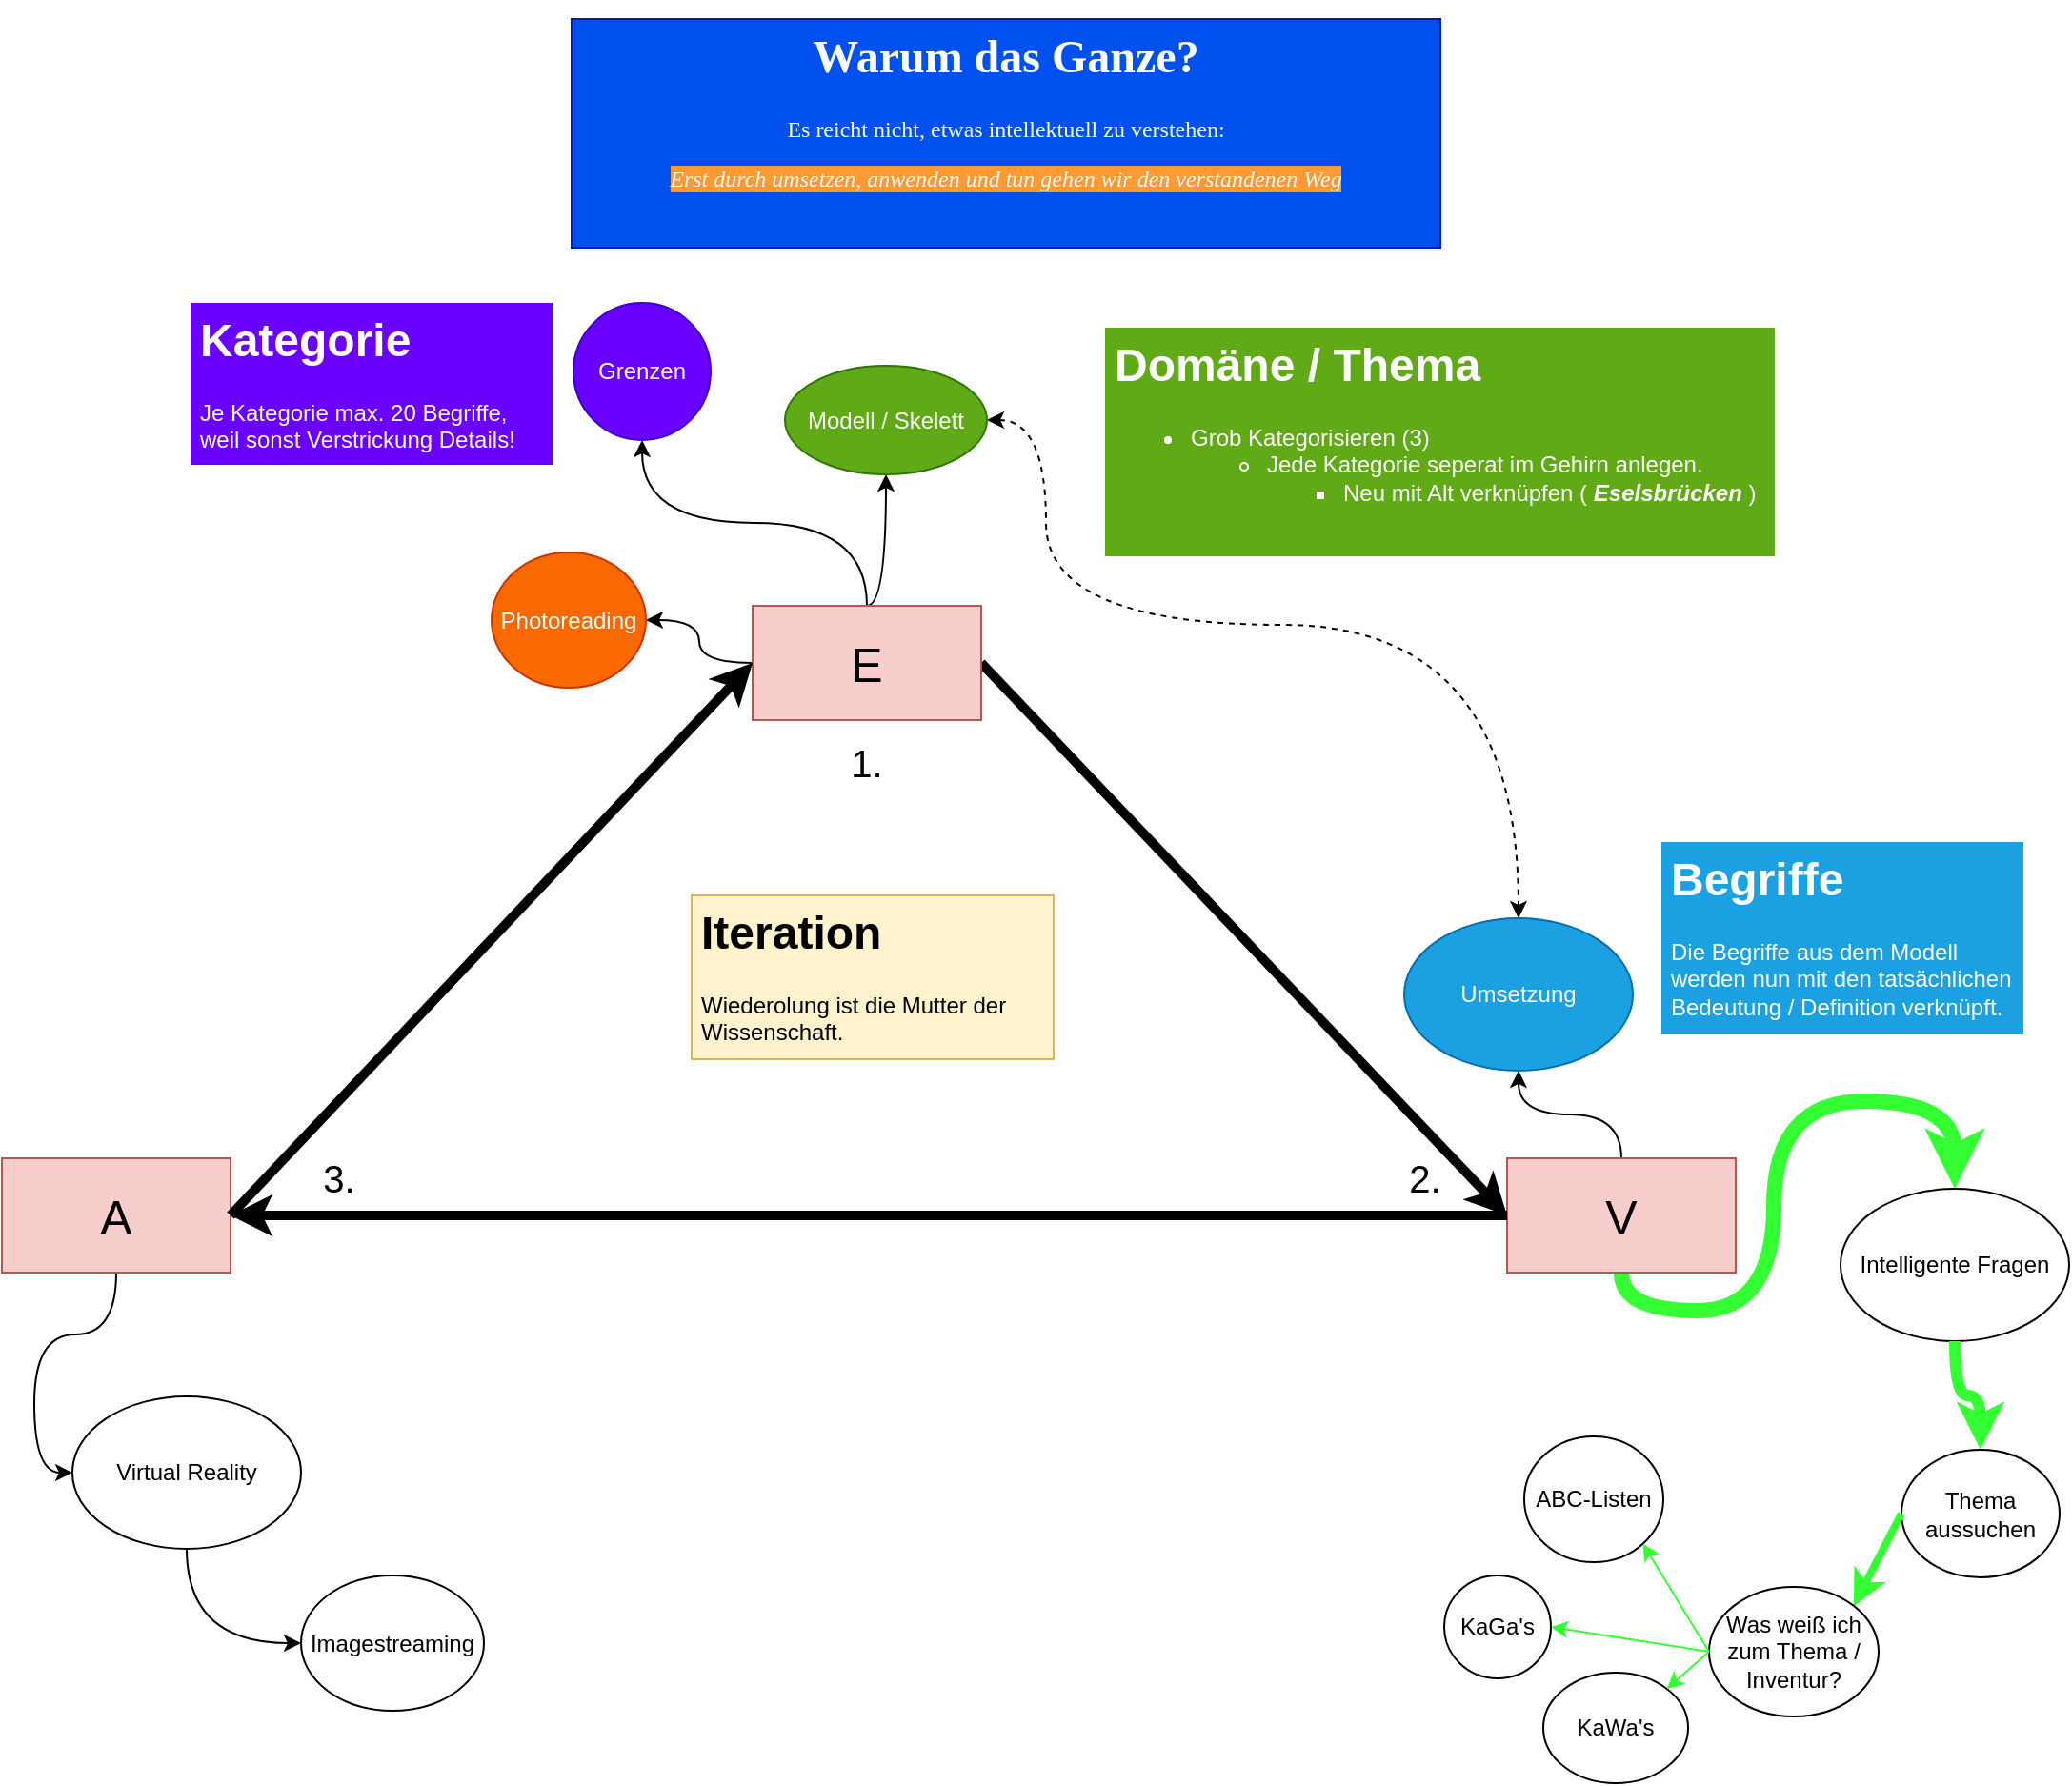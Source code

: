 <mxfile version="13.5.4" type="github">
  <diagram id="7l1dg0tEb2V09woH2qkD" name="Page-1">
    <mxGraphModel dx="865" dy="1306" grid="0" gridSize="10" guides="1" tooltips="1" connect="1" arrows="1" fold="1" page="1" pageScale="1" pageWidth="1169" pageHeight="827" math="0" shadow="0">
      <root>
        <mxCell id="0" />
        <mxCell id="1" parent="0" />
        <mxCell id="96YwABl5tEflGrhusscS-23" style="rounded=0;orthogonalLoop=1;jettySize=auto;html=1;exitX=1;exitY=0.5;exitDx=0;exitDy=0;entryX=0;entryY=0.5;entryDx=0;entryDy=0;endArrow=classic;endFill=1;strokeWidth=5;" parent="1" source="96YwABl5tEflGrhusscS-2" target="96YwABl5tEflGrhusscS-4" edge="1">
          <mxGeometry relative="1" as="geometry" />
        </mxCell>
        <mxCell id="96YwABl5tEflGrhusscS-26" style="edgeStyle=orthogonalEdgeStyle;curved=1;rounded=0;orthogonalLoop=1;jettySize=auto;html=1;exitX=0.5;exitY=0;exitDx=0;exitDy=0;entryX=0.5;entryY=1;entryDx=0;entryDy=0;endArrow=classic;endFill=1;strokeWidth=1;startArrow=none;startFill=0;" parent="1" source="96YwABl5tEflGrhusscS-2" target="96YwABl5tEflGrhusscS-6" edge="1">
          <mxGeometry relative="1" as="geometry">
            <Array as="points">
              <mxPoint x="522" y="202" />
            </Array>
          </mxGeometry>
        </mxCell>
        <mxCell id="96YwABl5tEflGrhusscS-31" style="edgeStyle=orthogonalEdgeStyle;rounded=0;orthogonalLoop=1;jettySize=auto;html=1;exitX=0.5;exitY=0;exitDx=0;exitDy=0;entryX=0.5;entryY=1;entryDx=0;entryDy=0;startArrow=none;startFill=0;endArrow=classic;endFill=1;strokeWidth=1;curved=1;" parent="1" source="96YwABl5tEflGrhusscS-2" target="96YwABl5tEflGrhusscS-30" edge="1">
          <mxGeometry relative="1" as="geometry" />
        </mxCell>
        <mxCell id="XxDKk7C5Enc9TNX7SFU2-21" style="edgeStyle=orthogonalEdgeStyle;rounded=0;orthogonalLoop=1;jettySize=auto;html=1;exitX=0;exitY=0.5;exitDx=0;exitDy=0;entryX=1;entryY=0.5;entryDx=0;entryDy=0;strokeWidth=1;curved=1;" edge="1" parent="1" source="96YwABl5tEflGrhusscS-2" target="XxDKk7C5Enc9TNX7SFU2-19">
          <mxGeometry relative="1" as="geometry" />
        </mxCell>
        <mxCell id="96YwABl5tEflGrhusscS-2" value="&lt;font style=&quot;font-size: 25px&quot;&gt;E&lt;/font&gt;" style="rounded=0;whiteSpace=wrap;html=1;fillColor=#f8cecc;strokeColor=#b85450;" parent="1" vertex="1">
          <mxGeometry x="452" y="202" width="120" height="60" as="geometry" />
        </mxCell>
        <mxCell id="96YwABl5tEflGrhusscS-9" style="edgeStyle=orthogonalEdgeStyle;rounded=0;orthogonalLoop=1;jettySize=auto;html=1;exitX=0.5;exitY=1;exitDx=0;exitDy=0;entryX=0;entryY=0.5;entryDx=0;entryDy=0;curved=1;" parent="1" source="96YwABl5tEflGrhusscS-8" target="96YwABl5tEflGrhusscS-7" edge="1">
          <mxGeometry relative="1" as="geometry" />
        </mxCell>
        <mxCell id="96YwABl5tEflGrhusscS-10" style="edgeStyle=orthogonalEdgeStyle;rounded=0;orthogonalLoop=1;jettySize=auto;html=1;exitX=0.5;exitY=1;exitDx=0;exitDy=0;entryX=0;entryY=0.5;entryDx=0;entryDy=0;curved=1;" parent="1" source="96YwABl5tEflGrhusscS-3" target="96YwABl5tEflGrhusscS-8" edge="1">
          <mxGeometry relative="1" as="geometry" />
        </mxCell>
        <mxCell id="96YwABl5tEflGrhusscS-3" value="&lt;font style=&quot;font-size: 25px&quot;&gt;A&lt;/font&gt;" style="rounded=0;whiteSpace=wrap;html=1;fillColor=#f8cecc;strokeColor=#b85450;" parent="1" vertex="1">
          <mxGeometry x="58" y="492" width="120" height="60" as="geometry" />
        </mxCell>
        <mxCell id="96YwABl5tEflGrhusscS-16" style="edgeStyle=orthogonalEdgeStyle;rounded=0;orthogonalLoop=1;jettySize=auto;html=1;exitX=0.5;exitY=1;exitDx=0;exitDy=0;entryX=0.5;entryY=0;entryDx=0;entryDy=0;curved=1;strokeWidth=8;strokeColor=#33FF33;" parent="1" source="96YwABl5tEflGrhusscS-4" target="96YwABl5tEflGrhusscS-12" edge="1">
          <mxGeometry relative="1" as="geometry">
            <Array as="points">
              <mxPoint x="908" y="572" />
              <mxPoint x="988" y="572" />
              <mxPoint x="988" y="462" />
              <mxPoint x="1083" y="462" />
            </Array>
          </mxGeometry>
        </mxCell>
        <mxCell id="96YwABl5tEflGrhusscS-20" style="edgeStyle=orthogonalEdgeStyle;rounded=0;orthogonalLoop=1;jettySize=auto;html=1;exitX=0.5;exitY=0;exitDx=0;exitDy=0;entryX=0.5;entryY=1;entryDx=0;entryDy=0;curved=1;" parent="1" source="96YwABl5tEflGrhusscS-4" target="96YwABl5tEflGrhusscS-11" edge="1">
          <mxGeometry relative="1" as="geometry" />
        </mxCell>
        <mxCell id="96YwABl5tEflGrhusscS-4" value="&lt;font style=&quot;font-size: 25px&quot;&gt;V&lt;/font&gt;" style="rounded=0;whiteSpace=wrap;html=1;fillColor=#f8cecc;strokeColor=#b85450;" parent="1" vertex="1">
          <mxGeometry x="848" y="492" width="120" height="60" as="geometry" />
        </mxCell>
        <mxCell id="96YwABl5tEflGrhusscS-27" style="edgeStyle=orthogonalEdgeStyle;curved=1;rounded=0;orthogonalLoop=1;jettySize=auto;html=1;exitX=1;exitY=0.5;exitDx=0;exitDy=0;entryX=0.5;entryY=0;entryDx=0;entryDy=0;startArrow=classic;startFill=1;endArrow=classic;endFill=1;strokeWidth=1;dashed=1;" parent="1" source="96YwABl5tEflGrhusscS-6" target="96YwABl5tEflGrhusscS-11" edge="1">
          <mxGeometry relative="1" as="geometry">
            <Array as="points">
              <mxPoint x="606" y="105" />
              <mxPoint x="606" y="212" />
              <mxPoint x="854" y="212" />
            </Array>
          </mxGeometry>
        </mxCell>
        <mxCell id="96YwABl5tEflGrhusscS-6" value="Modell / Skelett" style="ellipse;whiteSpace=wrap;html=1;fillColor=#60a917;strokeColor=#2D7600;fontColor=#ffffff;" parent="1" vertex="1">
          <mxGeometry x="469" y="76" width="106" height="57" as="geometry" />
        </mxCell>
        <UserObject label="Imagestreaming" link="http://127.0.0.1:8080/#Imagestreaming" id="96YwABl5tEflGrhusscS-7">
          <mxCell style="ellipse;whiteSpace=wrap;html=1;noLabel=0;container=0;treeFolding=0;treeMoving=0;comic=0;" parent="1" vertex="1">
            <mxGeometry x="215" y="711" width="96" height="71" as="geometry" />
          </mxCell>
        </UserObject>
        <mxCell id="96YwABl5tEflGrhusscS-8" value="Virtual Reality" style="ellipse;whiteSpace=wrap;html=1;" parent="1" vertex="1">
          <mxGeometry x="95" y="617" width="120" height="80" as="geometry" />
        </mxCell>
        <mxCell id="96YwABl5tEflGrhusscS-11" value="Umsetzung" style="ellipse;whiteSpace=wrap;html=1;fillColor=#1ba1e2;strokeColor=#006EAF;fontColor=#ffffff;" parent="1" vertex="1">
          <mxGeometry x="794" y="366" width="120" height="80" as="geometry" />
        </mxCell>
        <mxCell id="96YwABl5tEflGrhusscS-12" value="Intelligente Fragen" style="ellipse;whiteSpace=wrap;html=1;" parent="1" vertex="1">
          <mxGeometry x="1023" y="508" width="120" height="80" as="geometry" />
        </mxCell>
        <mxCell id="96YwABl5tEflGrhusscS-13" value="ABC-Listen" style="ellipse;whiteSpace=wrap;html=1;" parent="1" vertex="1">
          <mxGeometry x="857" y="638" width="73" height="66" as="geometry" />
        </mxCell>
        <mxCell id="96YwABl5tEflGrhusscS-14" value="KaWa&#39;s" style="ellipse;whiteSpace=wrap;html=1;" parent="1" vertex="1">
          <mxGeometry x="867" y="762" width="76" height="58" as="geometry" />
        </mxCell>
        <mxCell id="96YwABl5tEflGrhusscS-15" value="KaGa&#39;s" style="ellipse;whiteSpace=wrap;html=1;" parent="1" vertex="1">
          <mxGeometry x="815" y="711" width="56" height="54" as="geometry" />
        </mxCell>
        <mxCell id="96YwABl5tEflGrhusscS-24" style="rounded=0;orthogonalLoop=1;jettySize=auto;html=1;exitX=0;exitY=0.5;exitDx=0;exitDy=0;entryX=1;entryY=0.5;entryDx=0;entryDy=0;endArrow=none;endFill=0;strokeWidth=5;startArrow=classic;startFill=1;" parent="1" source="96YwABl5tEflGrhusscS-2" target="96YwABl5tEflGrhusscS-3" edge="1">
          <mxGeometry relative="1" as="geometry">
            <mxPoint x="374" y="332" as="sourcePoint" />
            <mxPoint x="650" y="622" as="targetPoint" />
          </mxGeometry>
        </mxCell>
        <mxCell id="96YwABl5tEflGrhusscS-25" style="rounded=0;orthogonalLoop=1;jettySize=auto;html=1;exitX=0;exitY=0.5;exitDx=0;exitDy=0;endArrow=classic;endFill=1;entryX=1;entryY=0.5;entryDx=0;entryDy=0;strokeWidth=5;startArrow=none;startFill=0;" parent="1" source="96YwABl5tEflGrhusscS-4" target="96YwABl5tEflGrhusscS-3" edge="1">
          <mxGeometry relative="1" as="geometry">
            <mxPoint x="462" y="242" as="sourcePoint" />
            <mxPoint x="358" y="532" as="targetPoint" />
          </mxGeometry>
        </mxCell>
        <mxCell id="96YwABl5tEflGrhusscS-28" value="&lt;h1&gt;Domäne / Thema&lt;/h1&gt;&lt;p style=&quot;text-align: justify&quot;&gt;&lt;/p&gt;&lt;p style=&quot;text-align: justify&quot;&gt;&lt;/p&gt;&lt;ul&gt;&lt;li&gt;Grob Kategorisieren (3)&lt;/li&gt;&lt;ul&gt;&lt;li&gt;Jede Kategorie seperat im Gehirn anlegen.&lt;/li&gt;&lt;ul&gt;&lt;li&gt;Neu mit Alt verknüpfen ( &lt;b&gt;&lt;i&gt;Eselsbrücken&lt;/i&gt;&lt;/b&gt; )&lt;/li&gt;&lt;/ul&gt;&lt;/ul&gt;&lt;/ul&gt;&lt;p&gt;&lt;/p&gt;&lt;p&gt;&lt;/p&gt;" style="text;html=1;fillColor=#60a917;spacing=5;spacingTop=-20;whiteSpace=wrap;overflow=hidden;rounded=0;fontColor=#ffffff;" parent="1" vertex="1">
          <mxGeometry x="637" y="56" width="351.5" height="120" as="geometry" />
        </mxCell>
        <mxCell id="96YwABl5tEflGrhusscS-30" value="Grenzen" style="ellipse;whiteSpace=wrap;html=1;fillColor=#6a00ff;strokeColor=#3700CC;fontColor=#ffffff;" parent="1" vertex="1">
          <mxGeometry x="358" y="43" width="72" height="72" as="geometry" />
        </mxCell>
        <mxCell id="96YwABl5tEflGrhusscS-32" value="&lt;h1&gt;Kategorie&lt;/h1&gt;&lt;p&gt;Je Kategorie max. 20 Begriffe, weil sonst Verstrickung Details!&lt;/p&gt;" style="text;html=1;fillColor=#6a00ff;spacing=5;spacingTop=-20;whiteSpace=wrap;overflow=hidden;rounded=0;fontColor=#ffffff;" parent="1" vertex="1">
          <mxGeometry x="157" y="43" width="190" height="85" as="geometry" />
        </mxCell>
        <mxCell id="96YwABl5tEflGrhusscS-34" value="&lt;h1&gt;Begriffe&lt;/h1&gt;&lt;p&gt;Die Begriffe aus dem Modell werden nun mit den tatsächlichen Bedeutung / Definition verknüpft.&lt;/p&gt;" style="text;html=1;fillColor=#1ba1e2;spacing=5;spacingTop=-20;whiteSpace=wrap;overflow=hidden;rounded=0;fontColor=#ffffff;" parent="1" vertex="1">
          <mxGeometry x="929" y="326" width="190" height="101" as="geometry" />
        </mxCell>
        <mxCell id="96YwABl5tEflGrhusscS-36" value="&lt;font style=&quot;font-size: 20px&quot;&gt;1.&lt;/font&gt;" style="text;html=1;strokeColor=none;fillColor=none;align=center;verticalAlign=middle;whiteSpace=wrap;rounded=0;" parent="1" vertex="1">
          <mxGeometry x="492" y="274" width="40" height="20" as="geometry" />
        </mxCell>
        <mxCell id="96YwABl5tEflGrhusscS-37" value="&lt;font style=&quot;font-size: 20px&quot;&gt;2.&lt;/font&gt;" style="text;html=1;strokeColor=none;fillColor=none;align=center;verticalAlign=middle;whiteSpace=wrap;rounded=0;" parent="1" vertex="1">
          <mxGeometry x="785" y="492" width="40" height="20" as="geometry" />
        </mxCell>
        <mxCell id="96YwABl5tEflGrhusscS-38" value="&lt;font style=&quot;font-size: 20px&quot;&gt;3.&lt;/font&gt;" style="text;html=1;strokeColor=none;fillColor=none;align=center;verticalAlign=middle;whiteSpace=wrap;rounded=0;" parent="1" vertex="1">
          <mxGeometry x="215" y="492" width="40" height="20" as="geometry" />
        </mxCell>
        <mxCell id="XxDKk7C5Enc9TNX7SFU2-5" style="edgeStyle=orthogonalEdgeStyle;rounded=0;orthogonalLoop=1;jettySize=auto;html=1;exitX=0.5;exitY=1;exitDx=0;exitDy=0;entryX=0.5;entryY=0;entryDx=0;entryDy=0;curved=1;strokeColor=#33FF33;strokeWidth=6;" edge="1" parent="1" target="XxDKk7C5Enc9TNX7SFU2-6" source="96YwABl5tEflGrhusscS-12">
          <mxGeometry relative="1" as="geometry">
            <mxPoint x="931" y="774" as="sourcePoint" />
          </mxGeometry>
        </mxCell>
        <mxCell id="XxDKk7C5Enc9TNX7SFU2-6" value="Thema aussuchen" style="ellipse;whiteSpace=wrap;html=1;" vertex="1" parent="1">
          <mxGeometry x="1055" y="645" width="83" height="67" as="geometry" />
        </mxCell>
        <mxCell id="XxDKk7C5Enc9TNX7SFU2-7" style="rounded=0;orthogonalLoop=1;jettySize=auto;html=1;exitX=0;exitY=0.5;exitDx=0;exitDy=0;entryX=1;entryY=0;entryDx=0;entryDy=0;strokeColor=#33FF33;strokeWidth=4;" edge="1" parent="1" target="XxDKk7C5Enc9TNX7SFU2-8" source="XxDKk7C5Enc9TNX7SFU2-6">
          <mxGeometry relative="1" as="geometry">
            <mxPoint x="764" y="802" as="sourcePoint" />
          </mxGeometry>
        </mxCell>
        <mxCell id="XxDKk7C5Enc9TNX7SFU2-8" value="Was weiß ich zum Thema / Inventur?" style="ellipse;whiteSpace=wrap;html=1;" vertex="1" parent="1">
          <mxGeometry x="954" y="717" width="89" height="68" as="geometry" />
        </mxCell>
        <mxCell id="XxDKk7C5Enc9TNX7SFU2-10" style="rounded=0;orthogonalLoop=1;jettySize=auto;html=1;exitX=0;exitY=0.5;exitDx=0;exitDy=0;entryX=1;entryY=0;entryDx=0;entryDy=0;strokeColor=#33FF33;" edge="1" parent="1" source="XxDKk7C5Enc9TNX7SFU2-8" target="96YwABl5tEflGrhusscS-14">
          <mxGeometry relative="1" as="geometry">
            <mxPoint x="794.026" y="712.284" as="sourcePoint" />
            <mxPoint x="910.1" y="678" as="targetPoint" />
          </mxGeometry>
        </mxCell>
        <mxCell id="XxDKk7C5Enc9TNX7SFU2-12" style="rounded=0;orthogonalLoop=1;jettySize=auto;html=1;exitX=0;exitY=0.5;exitDx=0;exitDy=0;entryX=1;entryY=0.5;entryDx=0;entryDy=0;strokeColor=#33FF33;" edge="1" parent="1" source="XxDKk7C5Enc9TNX7SFU2-8" target="96YwABl5tEflGrhusscS-15">
          <mxGeometry relative="1" as="geometry">
            <mxPoint x="864" y="699" as="sourcePoint" />
            <mxPoint x="773" y="711" as="targetPoint" />
          </mxGeometry>
        </mxCell>
        <mxCell id="XxDKk7C5Enc9TNX7SFU2-14" style="rounded=0;orthogonalLoop=1;jettySize=auto;html=1;exitX=0;exitY=0.5;exitDx=0;exitDy=0;entryX=1;entryY=1;entryDx=0;entryDy=0;strokeColor=#33FF33;" edge="1" parent="1" source="XxDKk7C5Enc9TNX7SFU2-8" target="96YwABl5tEflGrhusscS-13">
          <mxGeometry relative="1" as="geometry">
            <mxPoint x="882" y="689" as="sourcePoint" />
            <mxPoint x="791" y="701" as="targetPoint" />
          </mxGeometry>
        </mxCell>
        <mxCell id="XxDKk7C5Enc9TNX7SFU2-15" value="&lt;h1&gt;Iteration&lt;br&gt;&lt;/h1&gt;&lt;p&gt;Wiederolung ist die Mutter der Wissenschaft.&lt;/p&gt;" style="text;html=1;strokeColor=#d6b656;fillColor=#fff2cc;spacing=5;spacingTop=-20;whiteSpace=wrap;overflow=hidden;rounded=0;" vertex="1" parent="1">
          <mxGeometry x="420" y="354" width="190" height="86" as="geometry" />
        </mxCell>
        <UserObject label="&lt;h1 align=&quot;center&quot;&gt;&lt;font face=&quot;Comic Sans MS&quot;&gt;Warum das Ganze?&lt;br&gt;&lt;/font&gt;&lt;/h1&gt;&lt;div align=&quot;center&quot;&gt;&lt;font face=&quot;Comic Sans MS&quot;&gt;Es reicht nicht, etwas intellektuell zu verstehen:&lt;/font&gt;&lt;/div&gt;&lt;div align=&quot;left&quot;&gt;&lt;blockquote&gt;&lt;div&gt;&lt;span style=&quot;background-color: rgb(255 , 153 , 51)&quot;&gt;&lt;font face=&quot;Times New Roman&quot; color=&quot;#FFFFFF&quot;&gt;&lt;i&gt;Erst durch umsetzen, anwenden und tun gehen wir den verstandenen Weg&lt;/i&gt;&lt;/font&gt;&lt;/span&gt;&lt;font face=&quot;Comic Sans MS&quot;&gt;&lt;br&gt;&lt;/font&gt;&lt;/div&gt;&lt;/blockquote&gt;&lt;/div&gt;" link="http://127.0.0.1:8080/#EVA-Diagramm" id="XxDKk7C5Enc9TNX7SFU2-16">
          <mxCell style="text;html=1;strokeColor=#001DBC;fillColor=#0050ef;spacing=5;spacingTop=-20;whiteSpace=wrap;overflow=hidden;rounded=0;fontColor=#ffffff;align=center;" vertex="1" parent="1">
            <mxGeometry x="357" y="-106" width="456" height="120" as="geometry" />
          </mxCell>
        </UserObject>
        <UserObject label="Photoreading" link="https://1drv.ms/b/s!AnAzeiSFc--Uh9o2wIYooI-SM2pa7w?e=JApZZM" id="XxDKk7C5Enc9TNX7SFU2-19">
          <mxCell style="ellipse;whiteSpace=wrap;html=1;fillColor=#fa6800;strokeColor=#C73500;fontColor=#ffffff;" vertex="1" parent="1">
            <mxGeometry x="315" y="174" width="81" height="71" as="geometry" />
          </mxCell>
        </UserObject>
      </root>
    </mxGraphModel>
  </diagram>
</mxfile>
